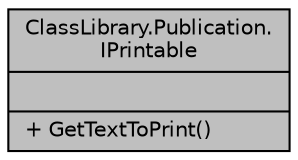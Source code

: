 digraph "ClassLibrary.Publication.IPrintable"
{
 // INTERACTIVE_SVG=YES
 // LATEX_PDF_SIZE
  edge [fontname="Helvetica",fontsize="10",labelfontname="Helvetica",labelfontsize="10"];
  node [fontname="Helvetica",fontsize="10",shape=record];
  Node1 [label="{ClassLibrary.Publication.\lIPrintable\n||+ GetTextToPrint()\l}",height=0.2,width=0.4,color="black", fillcolor="grey75", style="filled", fontcolor="black",tooltip="Interfaz que unifica tipos cuyo objetivo es devolver texto al bot para imprimir y retornar al usuario..."];
}

